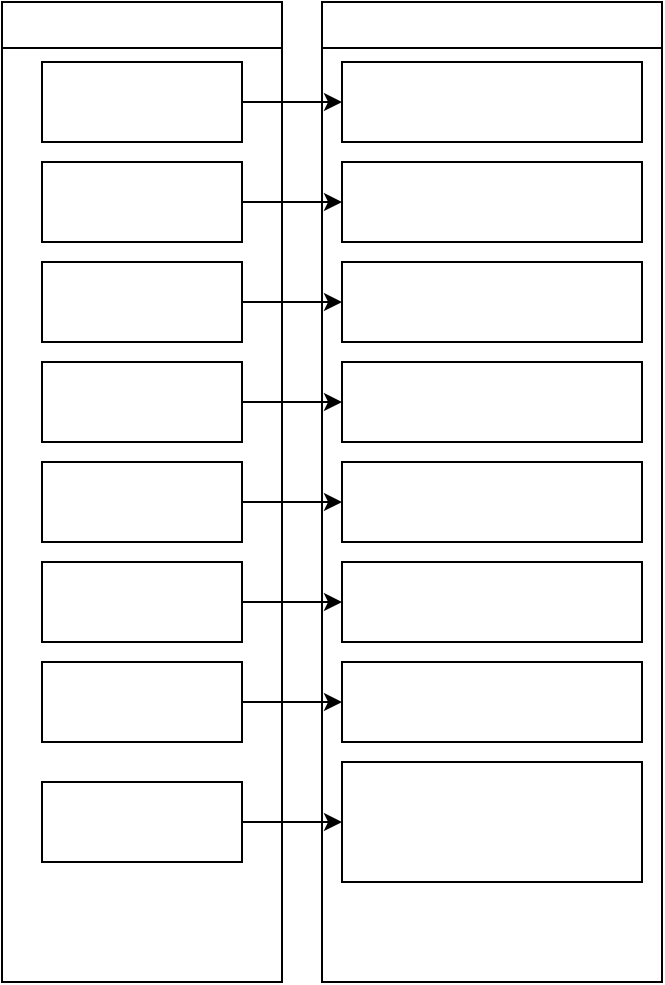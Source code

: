 <mxfile version="20.8.16" type="device"><diagram name="Страница 1" id="tlyNKVldzAaDtiP8AoJ-"><mxGraphModel dx="1434" dy="844" grid="1" gridSize="10" guides="1" tooltips="1" connect="1" arrows="1" fold="1" page="1" pageScale="1" pageWidth="827" pageHeight="1169" math="0" shadow="0"><root><mxCell id="0"/><mxCell id="1" parent="0"/><mxCell id="XAcQH6kVjDbxYumBb8Fg-2" value="Prefics" style="swimlane;whiteSpace=wrap;html=1;fontSize=18;fontColor=#FFFFFF;labelBackgroundColor=none;" parent="1" vertex="1"><mxGeometry x="10" y="10" width="140" height="490" as="geometry"/></mxCell><mxCell id="XAcQH6kVjDbxYumBb8Fg-1" value="&lt;div style=&quot;font-size: 14px; line-height: 19px;&quot;&gt;&lt;font face=&quot;Verdana&quot; style=&quot;&quot;&gt;Not Armored&lt;/font&gt;&lt;/div&gt;" style="rounded=0;whiteSpace=wrap;html=1;fontColor=#FFFFFF;labelBackgroundColor=none;" parent="XAcQH6kVjDbxYumBb8Fg-2" vertex="1"><mxGeometry x="20" y="30" width="100" height="40" as="geometry"/></mxCell><mxCell id="XAcQH6kVjDbxYumBb8Fg-4" value="&lt;div style=&quot;font-size: 14px; line-height: 19px;&quot;&gt;&lt;div style=&quot;line-height: 19px;&quot;&gt;&lt;span style=&quot;&quot;&gt;&lt;font face=&quot;Verdana&quot;&gt;Lightly Armored&lt;/font&gt;&lt;/span&gt;&lt;/div&gt;&lt;/div&gt;" style="rounded=0;whiteSpace=wrap;html=1;fontColor=#FFFFFF;labelBackgroundColor=none;" parent="XAcQH6kVjDbxYumBb8Fg-2" vertex="1"><mxGeometry x="20" y="80" width="100" height="40" as="geometry"/></mxCell><mxCell id="XAcQH6kVjDbxYumBb8Fg-5" value="&lt;div style=&quot;line-height: 19px;&quot;&gt;&lt;div style=&quot;line-height: 19px;&quot;&gt;&lt;font face=&quot;Verdana&quot;&gt;&lt;font style=&quot;font-size: 14px;&quot;&gt;Moderately&lt;/font&gt;&lt;br&gt;&lt;/font&gt;&lt;/div&gt;&lt;div style=&quot;font-size: 14px; line-height: 19px;&quot;&gt;&lt;span style=&quot;&quot;&gt;&lt;font face=&quot;Verdana&quot;&gt;Armored&lt;/font&gt;&lt;/span&gt;&lt;br&gt;&lt;/div&gt;&lt;/div&gt;" style="rounded=0;whiteSpace=wrap;html=1;fontColor=#FFFFFF;labelBackgroundColor=none;" parent="XAcQH6kVjDbxYumBb8Fg-2" vertex="1"><mxGeometry x="20" y="130" width="100" height="40" as="geometry"/></mxCell><mxCell id="XAcQH6kVjDbxYumBb8Fg-6" value="&lt;div style=&quot;line-height: 19px;&quot;&gt;&lt;div style=&quot;line-height: 19px;&quot;&gt;&lt;span style=&quot;font-family: Verdana; font-size: 14px;&quot;&gt;Armored&lt;/span&gt;&lt;br&gt;&lt;/div&gt;&lt;/div&gt;" style="rounded=0;whiteSpace=wrap;html=1;fontColor=#FFFFFF;labelBackgroundColor=none;" parent="XAcQH6kVjDbxYumBb8Fg-2" vertex="1"><mxGeometry x="20" y="180" width="100" height="40" as="geometry"/></mxCell><mxCell id="XAcQH6kVjDbxYumBb8Fg-7" value="&lt;div style=&quot;line-height: 19px;&quot;&gt;&lt;div style=&quot;line-height: 19px;&quot;&gt;&lt;span style=&quot;font-family: Verdana; font-size: 14px;&quot;&gt;Highly Armored&lt;/span&gt;&lt;br&gt;&lt;/div&gt;&lt;/div&gt;" style="rounded=0;whiteSpace=wrap;html=1;fontColor=#FFFFFF;labelBackgroundColor=none;" parent="XAcQH6kVjDbxYumBb8Fg-2" vertex="1"><mxGeometry x="20" y="230" width="100" height="40" as="geometry"/></mxCell><mxCell id="XAcQH6kVjDbxYumBb8Fg-8" value="&lt;div style=&quot;line-height: 19px;&quot;&gt;&lt;div style=&quot;line-height: 19px;&quot;&gt;&lt;span style=&quot;font-family: Verdana; font-size: 14px;&quot;&gt;Extremely&lt;/span&gt;&lt;/div&gt;&lt;div style=&quot;line-height: 19px;&quot;&gt;&lt;span style=&quot;font-family: Verdana; font-size: 14px;&quot;&gt;Armored&lt;/span&gt;&lt;br&gt;&lt;/div&gt;&lt;/div&gt;" style="rounded=0;whiteSpace=wrap;html=1;fontColor=#FFFFFF;labelBackgroundColor=none;" parent="XAcQH6kVjDbxYumBb8Fg-2" vertex="1"><mxGeometry x="20" y="280" width="100" height="40" as="geometry"/></mxCell><mxCell id="XAcQH6kVjDbxYumBb8Fg-19" value="&lt;div style=&quot;line-height: 19px;&quot;&gt;&lt;div style=&quot;line-height: 19px;&quot;&gt;&lt;font face=&quot;Verdana&quot;&gt;&lt;span style=&quot;font-size: 14px;&quot;&gt;High Power Usage&lt;/span&gt;&lt;/font&gt;&lt;/div&gt;&lt;/div&gt;" style="rounded=0;whiteSpace=wrap;html=1;fontColor=#FFFFFF;labelBackgroundColor=none;" parent="XAcQH6kVjDbxYumBb8Fg-2" vertex="1"><mxGeometry x="20" y="330" width="100" height="40" as="geometry"/></mxCell><mxCell id="XAcQH6kVjDbxYumBb8Fg-30" value="&lt;div style=&quot;line-height: 19px;&quot;&gt;&lt;div style=&quot;line-height: 19px;&quot;&gt;&lt;font face=&quot;Verdana&quot;&gt;&lt;span style=&quot;font-size: 14px;&quot;&gt;Fragile&lt;/span&gt;&lt;/font&gt;&lt;/div&gt;&lt;/div&gt;" style="rounded=0;whiteSpace=wrap;html=1;fontColor=#FFFFFF;labelBackgroundColor=none;" parent="XAcQH6kVjDbxYumBb8Fg-2" vertex="1"><mxGeometry x="20" y="390" width="100" height="40" as="geometry"/></mxCell><mxCell id="XAcQH6kVjDbxYumBb8Fg-9" value="Effect" style="swimlane;whiteSpace=wrap;html=1;labelBackgroundColor=none;fontFamily=Verdana;fontSize=14;fontColor=#FFFFFF;" parent="1" vertex="1"><mxGeometry x="170" y="10" width="170" height="490" as="geometry"/></mxCell><mxCell id="XAcQH6kVjDbxYumBb8Fg-10" value="&lt;div style=&quot;font-size: 14px; line-height: 19px;&quot;&gt;&lt;font face=&quot;Verdana&quot; style=&quot;&quot;&gt;Armor: 0&lt;/font&gt;&lt;/div&gt;" style="rounded=0;whiteSpace=wrap;html=1;fontColor=#FFFFFF;labelBackgroundColor=none;" parent="XAcQH6kVjDbxYumBb8Fg-9" vertex="1"><mxGeometry x="10" y="30" width="150" height="40" as="geometry"/></mxCell><mxCell id="XAcQH6kVjDbxYumBb8Fg-13" value="&lt;div style=&quot;font-size: 14px; line-height: 19px;&quot;&gt;&lt;font face=&quot;Verdana&quot; style=&quot;&quot;&gt;Armor: 10&lt;/font&gt;&lt;/div&gt;" style="rounded=0;whiteSpace=wrap;html=1;fontColor=#FFFFFF;labelBackgroundColor=none;" parent="XAcQH6kVjDbxYumBb8Fg-9" vertex="1"><mxGeometry x="10" y="80" width="150" height="40" as="geometry"/></mxCell><mxCell id="XAcQH6kVjDbxYumBb8Fg-14" value="&lt;div style=&quot;font-size: 14px; line-height: 19px;&quot;&gt;&lt;font face=&quot;Verdana&quot; style=&quot;&quot;&gt;Armor: 20&lt;/font&gt;&lt;/div&gt;" style="rounded=0;whiteSpace=wrap;html=1;fontColor=#FFFFFF;labelBackgroundColor=none;" parent="XAcQH6kVjDbxYumBb8Fg-9" vertex="1"><mxGeometry x="10" y="130" width="150" height="40" as="geometry"/></mxCell><mxCell id="XAcQH6kVjDbxYumBb8Fg-15" value="&lt;div style=&quot;font-size: 14px; line-height: 19px;&quot;&gt;&lt;font face=&quot;Verdana&quot; style=&quot;&quot;&gt;Armor: 30&lt;/font&gt;&lt;/div&gt;" style="rounded=0;whiteSpace=wrap;html=1;fontColor=#FFFFFF;labelBackgroundColor=none;" parent="XAcQH6kVjDbxYumBb8Fg-9" vertex="1"><mxGeometry x="10" y="180" width="150" height="40" as="geometry"/></mxCell><mxCell id="XAcQH6kVjDbxYumBb8Fg-17" value="&lt;div style=&quot;font-size: 14px; line-height: 19px;&quot;&gt;&lt;font face=&quot;Verdana&quot; style=&quot;&quot;&gt;Armor: 50&lt;/font&gt;&lt;/div&gt;" style="rounded=0;whiteSpace=wrap;html=1;fontColor=#FFFFFF;labelBackgroundColor=none;" parent="XAcQH6kVjDbxYumBb8Fg-9" vertex="1"><mxGeometry x="10" y="230" width="150" height="40" as="geometry"/></mxCell><mxCell id="XAcQH6kVjDbxYumBb8Fg-18" value="&lt;div style=&quot;font-size: 14px; line-height: 19px;&quot;&gt;&lt;font face=&quot;Verdana&quot; style=&quot;&quot;&gt;Armor: 85&lt;/font&gt;&lt;/div&gt;" style="rounded=0;whiteSpace=wrap;html=1;fontColor=#FFFFFF;labelBackgroundColor=none;" parent="XAcQH6kVjDbxYumBb8Fg-9" vertex="1"><mxGeometry x="10" y="280" width="150" height="40" as="geometry"/></mxCell><mxCell id="XAcQH6kVjDbxYumBb8Fg-21" value="&lt;div style=&quot;font-size: 14px; line-height: 19px;&quot;&gt;&lt;font face=&quot;Verdana&quot; style=&quot;&quot;&gt;Applies PowerOut on unit when&amp;nbsp;&lt;/font&gt;&lt;span style=&quot;font-family: Verdana;&quot;&gt;shoot&lt;/span&gt;&lt;/div&gt;" style="rounded=0;whiteSpace=wrap;html=1;fontColor=#FFFFFF;labelBackgroundColor=none;" parent="XAcQH6kVjDbxYumBb8Fg-9" vertex="1"><mxGeometry x="10" y="330" width="150" height="40" as="geometry"/></mxCell><mxCell id="XAcQH6kVjDbxYumBb8Fg-31" value="&lt;div style=&quot;font-size: 14px; line-height: 19px;&quot;&gt;&lt;font face=&quot;Verdana&quot;&gt;&lt;span style=&quot;&quot;&gt;Unit on hit has chance to create bullets&lt;/span&gt;&lt;/font&gt;&lt;/div&gt;" style="rounded=0;whiteSpace=wrap;html=1;fontColor=#FFFFFF;labelBackgroundColor=none;" parent="XAcQH6kVjDbxYumBb8Fg-9" vertex="1"><mxGeometry x="10" y="380" width="150" height="60" as="geometry"/></mxCell><mxCell id="XAcQH6kVjDbxYumBb8Fg-12" style="edgeStyle=orthogonalEdgeStyle;rounded=0;orthogonalLoop=1;jettySize=auto;html=1;entryX=0;entryY=0.5;entryDx=0;entryDy=0;fontFamily=Verdana;fontSize=14;fontColor=#FFFFFF;labelBackgroundColor=none;" parent="1" source="XAcQH6kVjDbxYumBb8Fg-1" target="XAcQH6kVjDbxYumBb8Fg-10" edge="1"><mxGeometry relative="1" as="geometry"/></mxCell><mxCell id="XAcQH6kVjDbxYumBb8Fg-22" style="edgeStyle=orthogonalEdgeStyle;rounded=0;orthogonalLoop=1;jettySize=auto;html=1;entryX=0;entryY=0.5;entryDx=0;entryDy=0;fontFamily=Verdana;fontSize=14;fontColor=#FFFFFF;labelBackgroundColor=none;" parent="1" source="XAcQH6kVjDbxYumBb8Fg-4" target="XAcQH6kVjDbxYumBb8Fg-13" edge="1"><mxGeometry relative="1" as="geometry"/></mxCell><mxCell id="XAcQH6kVjDbxYumBb8Fg-23" style="edgeStyle=orthogonalEdgeStyle;rounded=0;orthogonalLoop=1;jettySize=auto;html=1;entryX=0;entryY=0.5;entryDx=0;entryDy=0;fontFamily=Verdana;fontSize=14;fontColor=#FFFFFF;labelBackgroundColor=none;" parent="1" source="XAcQH6kVjDbxYumBb8Fg-5" target="XAcQH6kVjDbxYumBb8Fg-14" edge="1"><mxGeometry relative="1" as="geometry"/></mxCell><mxCell id="XAcQH6kVjDbxYumBb8Fg-25" style="edgeStyle=orthogonalEdgeStyle;rounded=0;orthogonalLoop=1;jettySize=auto;html=1;entryX=0;entryY=0.5;entryDx=0;entryDy=0;fontFamily=Verdana;fontSize=14;fontColor=#FFFFFF;labelBackgroundColor=none;" parent="1" source="XAcQH6kVjDbxYumBb8Fg-6" target="XAcQH6kVjDbxYumBb8Fg-15" edge="1"><mxGeometry relative="1" as="geometry"/></mxCell><mxCell id="XAcQH6kVjDbxYumBb8Fg-26" style="edgeStyle=orthogonalEdgeStyle;rounded=0;orthogonalLoop=1;jettySize=auto;html=1;entryX=0;entryY=0.5;entryDx=0;entryDy=0;fontFamily=Verdana;fontSize=14;fontColor=#FFFFFF;labelBackgroundColor=none;" parent="1" source="XAcQH6kVjDbxYumBb8Fg-7" target="XAcQH6kVjDbxYumBb8Fg-17" edge="1"><mxGeometry relative="1" as="geometry"/></mxCell><mxCell id="XAcQH6kVjDbxYumBb8Fg-27" style="edgeStyle=orthogonalEdgeStyle;rounded=0;orthogonalLoop=1;jettySize=auto;html=1;entryX=0;entryY=0.5;entryDx=0;entryDy=0;fontFamily=Verdana;fontSize=14;fontColor=#FFFFFF;labelBackgroundColor=none;" parent="1" source="XAcQH6kVjDbxYumBb8Fg-8" target="XAcQH6kVjDbxYumBb8Fg-18" edge="1"><mxGeometry relative="1" as="geometry"/></mxCell><mxCell id="XAcQH6kVjDbxYumBb8Fg-28" style="edgeStyle=orthogonalEdgeStyle;rounded=0;orthogonalLoop=1;jettySize=auto;html=1;entryX=0;entryY=0.5;entryDx=0;entryDy=0;fontFamily=Verdana;fontSize=14;fontColor=#FFFFFF;labelBackgroundColor=none;" parent="1" source="XAcQH6kVjDbxYumBb8Fg-19" target="XAcQH6kVjDbxYumBb8Fg-21" edge="1"><mxGeometry relative="1" as="geometry"/></mxCell><mxCell id="XAcQH6kVjDbxYumBb8Fg-32" style="edgeStyle=orthogonalEdgeStyle;rounded=0;orthogonalLoop=1;jettySize=auto;html=1;entryX=0;entryY=0.5;entryDx=0;entryDy=0;fontFamily=Verdana;fontSize=14;fontColor=#FFFFFF;labelBackgroundColor=none;" parent="1" source="XAcQH6kVjDbxYumBb8Fg-30" target="XAcQH6kVjDbxYumBb8Fg-31" edge="1"><mxGeometry relative="1" as="geometry"/></mxCell></root></mxGraphModel></diagram></mxfile>
